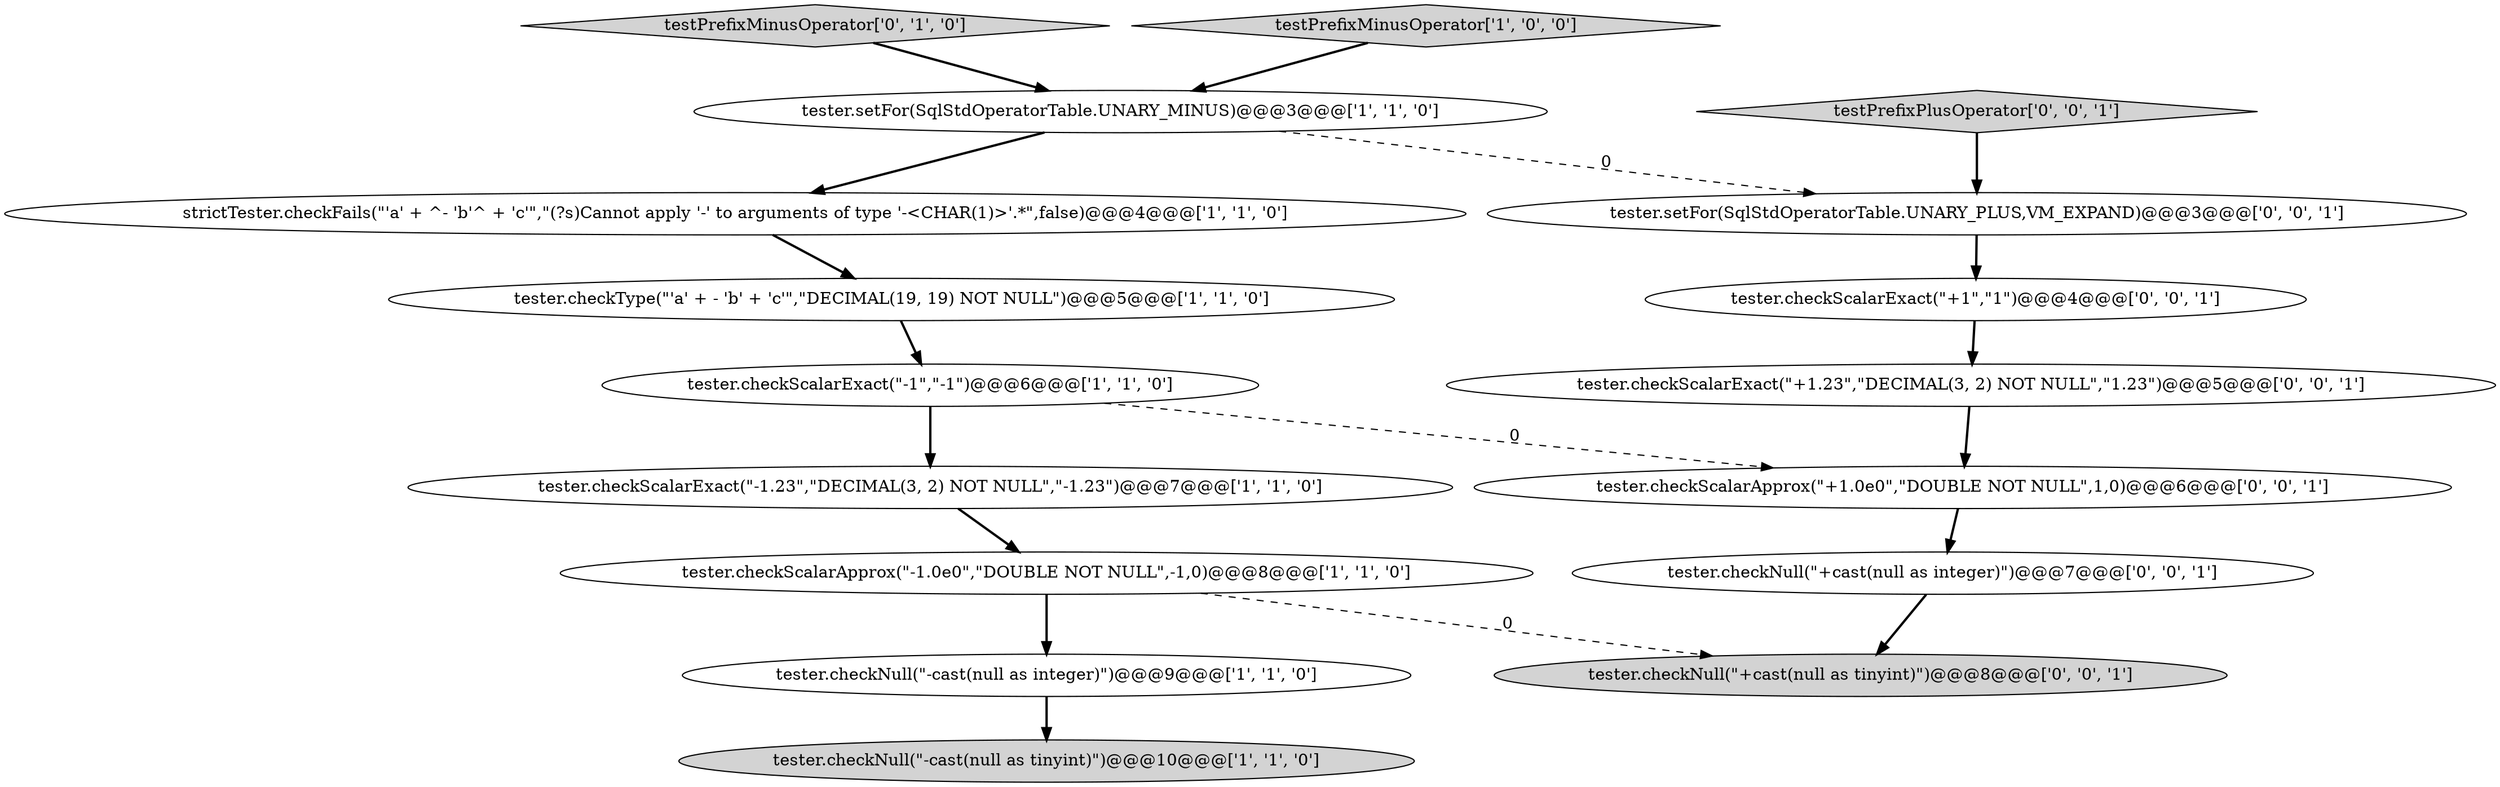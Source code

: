 digraph {
14 [style = filled, label = "tester.checkNull(\"+cast(null as integer)\")@@@7@@@['0', '0', '1']", fillcolor = white, shape = ellipse image = "AAA0AAABBB3BBB"];
8 [style = filled, label = "tester.checkNull(\"-cast(null as tinyint)\")@@@10@@@['1', '1', '0']", fillcolor = lightgray, shape = ellipse image = "AAA0AAABBB1BBB"];
1 [style = filled, label = "tester.checkScalarExact(\"-1\",\"-1\")@@@6@@@['1', '1', '0']", fillcolor = white, shape = ellipse image = "AAA0AAABBB1BBB"];
9 [style = filled, label = "testPrefixMinusOperator['0', '1', '0']", fillcolor = lightgray, shape = diamond image = "AAA0AAABBB2BBB"];
4 [style = filled, label = "tester.checkScalarApprox(\"-1.0e0\",\"DOUBLE NOT NULL\",-1,0)@@@8@@@['1', '1', '0']", fillcolor = white, shape = ellipse image = "AAA0AAABBB1BBB"];
2 [style = filled, label = "strictTester.checkFails(\"'a' + ^- 'b'^ + 'c'\",\"(?s)Cannot apply '-' to arguments of type '-<CHAR\(1\)>'.*\",false)@@@4@@@['1', '1', '0']", fillcolor = white, shape = ellipse image = "AAA0AAABBB1BBB"];
5 [style = filled, label = "tester.checkType(\"'a' + - 'b' + 'c'\",\"DECIMAL(19, 19) NOT NULL\")@@@5@@@['1', '1', '0']", fillcolor = white, shape = ellipse image = "AAA0AAABBB1BBB"];
15 [style = filled, label = "tester.setFor(SqlStdOperatorTable.UNARY_PLUS,VM_EXPAND)@@@3@@@['0', '0', '1']", fillcolor = white, shape = ellipse image = "AAA0AAABBB3BBB"];
3 [style = filled, label = "testPrefixMinusOperator['1', '0', '0']", fillcolor = lightgray, shape = diamond image = "AAA0AAABBB1BBB"];
13 [style = filled, label = "tester.checkScalarApprox(\"+1.0e0\",\"DOUBLE NOT NULL\",1,0)@@@6@@@['0', '0', '1']", fillcolor = white, shape = ellipse image = "AAA0AAABBB3BBB"];
11 [style = filled, label = "tester.checkNull(\"+cast(null as tinyint)\")@@@8@@@['0', '0', '1']", fillcolor = lightgray, shape = ellipse image = "AAA0AAABBB3BBB"];
7 [style = filled, label = "tester.checkScalarExact(\"-1.23\",\"DECIMAL(3, 2) NOT NULL\",\"-1.23\")@@@7@@@['1', '1', '0']", fillcolor = white, shape = ellipse image = "AAA0AAABBB1BBB"];
0 [style = filled, label = "tester.setFor(SqlStdOperatorTable.UNARY_MINUS)@@@3@@@['1', '1', '0']", fillcolor = white, shape = ellipse image = "AAA0AAABBB1BBB"];
12 [style = filled, label = "tester.checkScalarExact(\"+1.23\",\"DECIMAL(3, 2) NOT NULL\",\"1.23\")@@@5@@@['0', '0', '1']", fillcolor = white, shape = ellipse image = "AAA0AAABBB3BBB"];
10 [style = filled, label = "tester.checkScalarExact(\"+1\",\"1\")@@@4@@@['0', '0', '1']", fillcolor = white, shape = ellipse image = "AAA0AAABBB3BBB"];
6 [style = filled, label = "tester.checkNull(\"-cast(null as integer)\")@@@9@@@['1', '1', '0']", fillcolor = white, shape = ellipse image = "AAA0AAABBB1BBB"];
16 [style = filled, label = "testPrefixPlusOperator['0', '0', '1']", fillcolor = lightgray, shape = diamond image = "AAA0AAABBB3BBB"];
12->13 [style = bold, label=""];
5->1 [style = bold, label=""];
16->15 [style = bold, label=""];
0->15 [style = dashed, label="0"];
15->10 [style = bold, label=""];
0->2 [style = bold, label=""];
7->4 [style = bold, label=""];
9->0 [style = bold, label=""];
4->11 [style = dashed, label="0"];
4->6 [style = bold, label=""];
1->7 [style = bold, label=""];
10->12 [style = bold, label=""];
13->14 [style = bold, label=""];
14->11 [style = bold, label=""];
3->0 [style = bold, label=""];
6->8 [style = bold, label=""];
2->5 [style = bold, label=""];
1->13 [style = dashed, label="0"];
}
